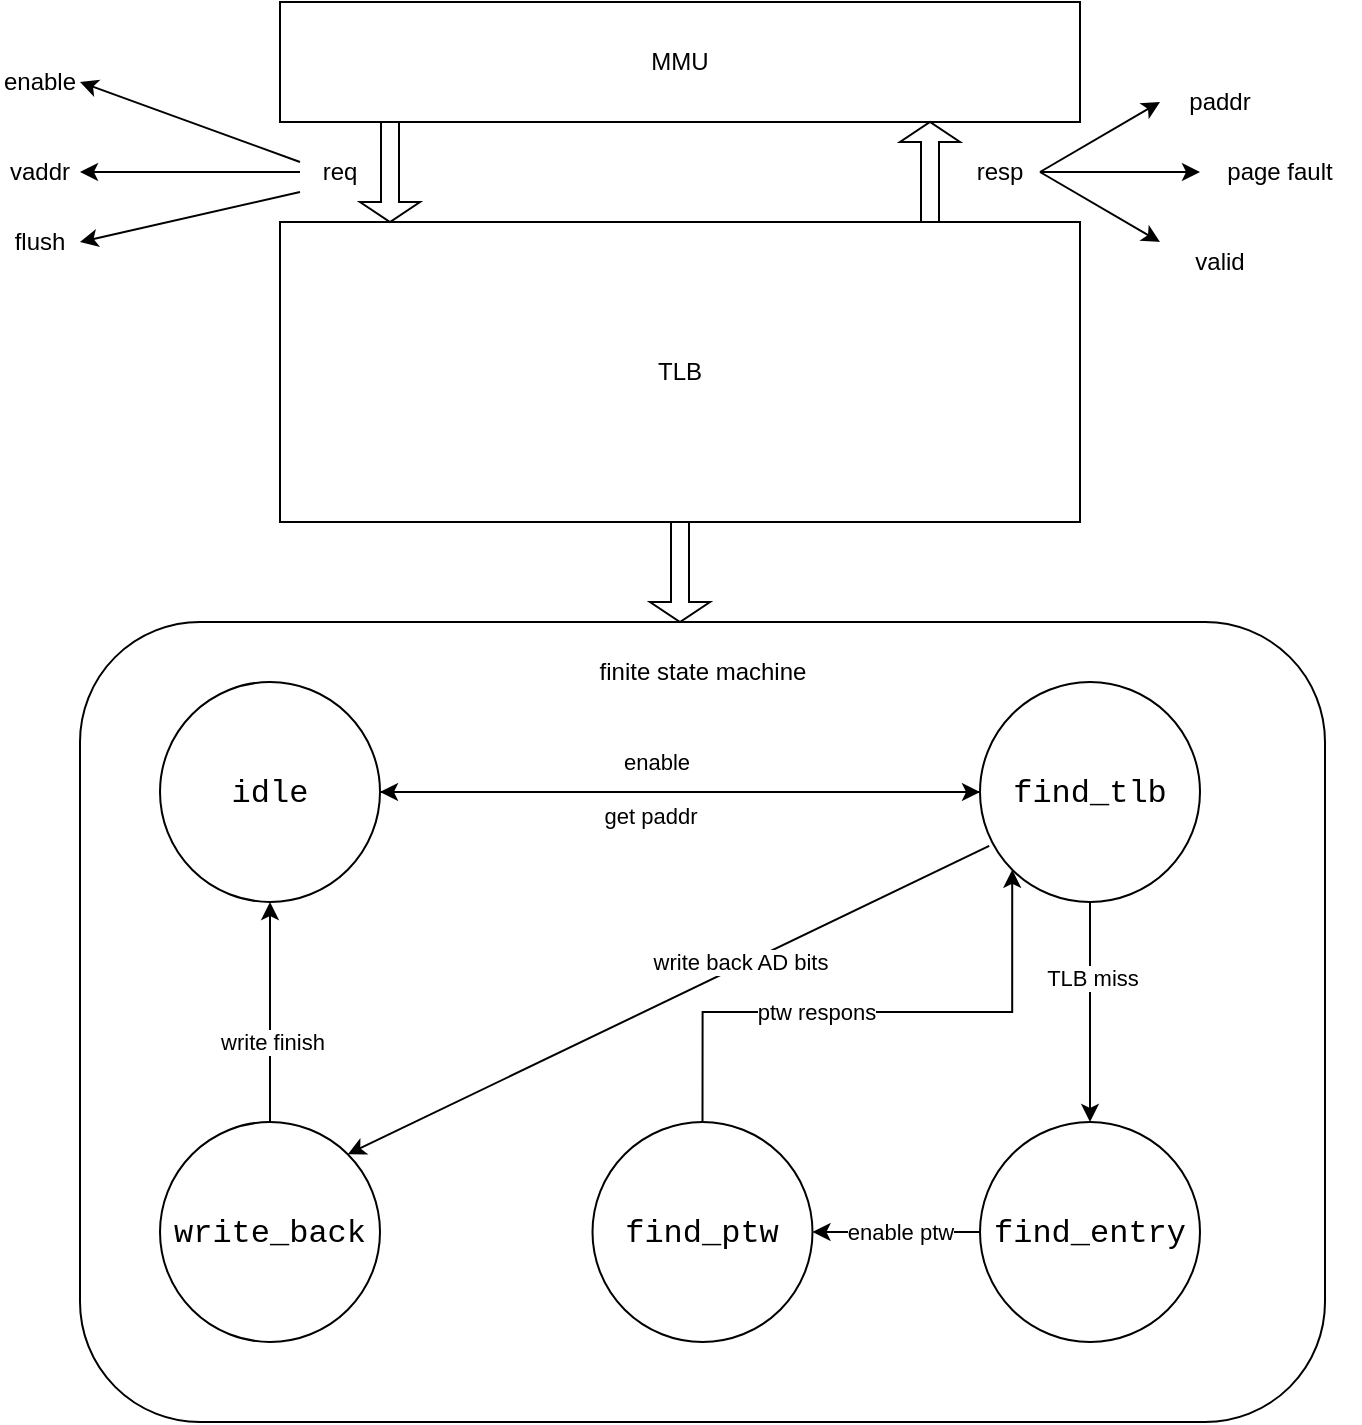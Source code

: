 <mxfile version="14.6.6" type="github"><diagram id="CTmOGzoyT5WaWmqhhCym" name="Page-1"><mxGraphModel dx="2062" dy="1161" grid="1" gridSize="10" guides="1" tooltips="1" connect="1" arrows="1" fold="1" page="1" pageScale="1" pageWidth="827" pageHeight="1169" math="0" shadow="0"><root><mxCell id="0"/><mxCell id="1" parent="0"/><mxCell id="I_HunuTIMYHuIlzramTN-30" value="" style="rounded=1;whiteSpace=wrap;html=1;" parent="1" vertex="1"><mxGeometry x="160" y="360" width="622.5" height="400" as="geometry"/></mxCell><mxCell id="I_HunuTIMYHuIlzramTN-32" style="edgeStyle=orthogonalEdgeStyle;rounded=0;orthogonalLoop=1;jettySize=auto;html=1;exitX=1;exitY=0.5;exitDx=0;exitDy=0;" parent="1" source="I_HunuTIMYHuIlzramTN-2" target="I_HunuTIMYHuIlzramTN-25" edge="1"><mxGeometry relative="1" as="geometry"/></mxCell><mxCell id="I_HunuTIMYHuIlzramTN-2" value="&lt;div style=&quot;font-family: &amp;#34;consolas&amp;#34; , &amp;#34;courier new&amp;#34; , monospace ; font-size: 16px ; line-height: 22px&quot;&gt;&lt;span style=&quot;background-color: rgb(255 , 255 , 255)&quot;&gt;idle&lt;/span&gt;&lt;/div&gt;" style="ellipse;whiteSpace=wrap;html=1;aspect=fixed;" parent="1" vertex="1"><mxGeometry x="200" y="390" width="110" height="110" as="geometry"/></mxCell><mxCell id="I_HunuTIMYHuIlzramTN-3" value="TLB" style="rounded=0;whiteSpace=wrap;html=1;" parent="1" vertex="1"><mxGeometry x="260" y="160" width="400" height="150" as="geometry"/></mxCell><mxCell id="I_HunuTIMYHuIlzramTN-4" value="MMU" style="rounded=0;whiteSpace=wrap;html=1;" parent="1" vertex="1"><mxGeometry x="260" y="50" width="400" height="60" as="geometry"/></mxCell><mxCell id="I_HunuTIMYHuIlzramTN-5" value="" style="shape=singleArrow;direction=south;whiteSpace=wrap;html=1;" parent="1" vertex="1"><mxGeometry x="300" y="110" width="30" height="50" as="geometry"/></mxCell><mxCell id="I_HunuTIMYHuIlzramTN-7" value="" style="shape=singleArrow;direction=south;whiteSpace=wrap;html=1;rotation=-180;" parent="1" vertex="1"><mxGeometry x="570" y="110" width="30" height="50" as="geometry"/></mxCell><mxCell id="I_HunuTIMYHuIlzramTN-12" style="edgeStyle=orthogonalEdgeStyle;rounded=0;orthogonalLoop=1;jettySize=auto;html=1;exitX=0;exitY=0.5;exitDx=0;exitDy=0;" parent="1" source="I_HunuTIMYHuIlzramTN-8" edge="1"><mxGeometry relative="1" as="geometry"><mxPoint x="160" y="135" as="targetPoint"/></mxGeometry></mxCell><mxCell id="I_HunuTIMYHuIlzramTN-8" value="req&lt;span style=&quot;color: rgba(0 , 0 , 0 , 0) ; font-family: monospace ; font-size: 0px&quot;&gt;%3CmxGraphModel%3E%3Croot%3E%3CmxCell%20id%3D%220%22%2F%3E%3CmxCell%20id%3D%221%22%20parent%3D%220%22%2F%3E%3CmxCell%20id%3D%222%22%20value%3D%22%22%20style%3D%22shape%3DsingleArrow%3Bdirection%3Dsouth%3BwhiteSpace%3Dwrap%3Bhtml%3D1%3B%22%20vertex%3D%221%22%20parent%3D%221%22%3E%3CmxGeometry%20x%3D%22300%22%20y%3D%22110%22%20width%3D%2230%22%20height%3D%2250%22%20as%3D%22geometry%22%2F%3E%3C%2FmxCell%3E%3C%2Froot%3E%3C%2FmxGraphModel%3E&lt;/span&gt;" style="text;html=1;strokeColor=none;fillColor=none;align=center;verticalAlign=middle;whiteSpace=wrap;rounded=0;" parent="1" vertex="1"><mxGeometry x="270" y="125" width="40" height="20" as="geometry"/></mxCell><mxCell id="I_HunuTIMYHuIlzramTN-22" style="edgeStyle=orthogonalEdgeStyle;rounded=0;orthogonalLoop=1;jettySize=auto;html=1;exitX=1;exitY=0.5;exitDx=0;exitDy=0;" parent="1" source="I_HunuTIMYHuIlzramTN-9" edge="1"><mxGeometry relative="1" as="geometry"><mxPoint x="720" y="135" as="targetPoint"/></mxGeometry></mxCell><mxCell id="I_HunuTIMYHuIlzramTN-9" value="resp" style="text;html=1;strokeColor=none;fillColor=none;align=center;verticalAlign=middle;whiteSpace=wrap;rounded=0;" parent="1" vertex="1"><mxGeometry x="600" y="125" width="40" height="20" as="geometry"/></mxCell><mxCell id="I_HunuTIMYHuIlzramTN-10" value="" style="endArrow=classic;html=1;exitX=0;exitY=0.25;exitDx=0;exitDy=0;" parent="1" source="I_HunuTIMYHuIlzramTN-8" edge="1"><mxGeometry width="50" height="50" relative="1" as="geometry"><mxPoint x="160" y="170" as="sourcePoint"/><mxPoint x="160" y="90" as="targetPoint"/></mxGeometry></mxCell><mxCell id="I_HunuTIMYHuIlzramTN-11" value="enable" style="text;html=1;strokeColor=none;fillColor=none;align=center;verticalAlign=middle;whiteSpace=wrap;rounded=0;" parent="1" vertex="1"><mxGeometry x="120" y="80" width="40" height="20" as="geometry"/></mxCell><mxCell id="I_HunuTIMYHuIlzramTN-13" value="vaddr" style="text;html=1;strokeColor=none;fillColor=none;align=center;verticalAlign=middle;whiteSpace=wrap;rounded=0;" parent="1" vertex="1"><mxGeometry x="120" y="125" width="40" height="20" as="geometry"/></mxCell><mxCell id="I_HunuTIMYHuIlzramTN-17" value="" style="endArrow=classic;html=1;exitX=0;exitY=1;exitDx=0;exitDy=0;" parent="1" source="I_HunuTIMYHuIlzramTN-8" edge="1"><mxGeometry width="50" height="50" relative="1" as="geometry"><mxPoint x="200" y="240" as="sourcePoint"/><mxPoint x="160" y="170" as="targetPoint"/></mxGeometry></mxCell><mxCell id="I_HunuTIMYHuIlzramTN-18" value="flush" style="text;html=1;strokeColor=none;fillColor=none;align=center;verticalAlign=middle;whiteSpace=wrap;rounded=0;" parent="1" vertex="1"><mxGeometry x="120" y="160" width="40" height="20" as="geometry"/></mxCell><mxCell id="I_HunuTIMYHuIlzramTN-19" value="" style="endArrow=classic;html=1;exitX=1;exitY=0.5;exitDx=0;exitDy=0;" parent="1" source="I_HunuTIMYHuIlzramTN-9" edge="1"><mxGeometry width="50" height="50" relative="1" as="geometry"><mxPoint x="680" y="160" as="sourcePoint"/><mxPoint x="700" y="100" as="targetPoint"/></mxGeometry></mxCell><mxCell id="I_HunuTIMYHuIlzramTN-20" value="paddr" style="text;html=1;strokeColor=none;fillColor=none;align=center;verticalAlign=middle;whiteSpace=wrap;rounded=0;" parent="1" vertex="1"><mxGeometry x="710" y="90" width="40" height="20" as="geometry"/></mxCell><mxCell id="I_HunuTIMYHuIlzramTN-21" value="page fault" style="text;html=1;strokeColor=none;fillColor=none;align=center;verticalAlign=middle;whiteSpace=wrap;rounded=0;" parent="1" vertex="1"><mxGeometry x="720" y="127.5" width="80" height="15" as="geometry"/></mxCell><mxCell id="I_HunuTIMYHuIlzramTN-23" value="" style="endArrow=classic;html=1;" parent="1" edge="1"><mxGeometry width="50" height="50" relative="1" as="geometry"><mxPoint x="640" y="135" as="sourcePoint"/><mxPoint x="700" y="170" as="targetPoint"/></mxGeometry></mxCell><mxCell id="I_HunuTIMYHuIlzramTN-24" value="valid" style="text;html=1;strokeColor=none;fillColor=none;align=center;verticalAlign=middle;whiteSpace=wrap;rounded=0;" parent="1" vertex="1"><mxGeometry x="710" y="170" width="40" height="20" as="geometry"/></mxCell><mxCell id="I_HunuTIMYHuIlzramTN-33" style="edgeStyle=orthogonalEdgeStyle;rounded=0;orthogonalLoop=1;jettySize=auto;html=1;exitX=0;exitY=0.5;exitDx=0;exitDy=0;" parent="1" source="I_HunuTIMYHuIlzramTN-25" target="I_HunuTIMYHuIlzramTN-2" edge="1"><mxGeometry relative="1" as="geometry"/></mxCell><mxCell id="I_HunuTIMYHuIlzramTN-44" value="enable" style="edgeLabel;html=1;align=center;verticalAlign=middle;resizable=0;points=[];" parent="I_HunuTIMYHuIlzramTN-33" vertex="1" connectable="0"><mxGeometry x="0.08" y="-3" relative="1" as="geometry"><mxPoint y="-12" as="offset"/></mxGeometry></mxCell><mxCell id="I_HunuTIMYHuIlzramTN-34" style="edgeStyle=orthogonalEdgeStyle;rounded=0;orthogonalLoop=1;jettySize=auto;html=1;exitX=0.5;exitY=1;exitDx=0;exitDy=0;entryX=0.5;entryY=0;entryDx=0;entryDy=0;" parent="1" source="I_HunuTIMYHuIlzramTN-25" target="I_HunuTIMYHuIlzramTN-26" edge="1"><mxGeometry relative="1" as="geometry"/></mxCell><mxCell id="I_HunuTIMYHuIlzramTN-46" value="TLB miss" style="edgeLabel;html=1;align=center;verticalAlign=middle;resizable=0;points=[];" parent="I_HunuTIMYHuIlzramTN-34" vertex="1" connectable="0"><mxGeometry x="-0.321" y="1" relative="1" as="geometry"><mxPoint as="offset"/></mxGeometry></mxCell><mxCell id="I_HunuTIMYHuIlzramTN-25" value="&lt;div style=&quot;font-family: &amp;#34;consolas&amp;#34; , &amp;#34;courier new&amp;#34; , monospace ; font-size: 16px ; line-height: 22px&quot;&gt;&lt;span style=&quot;background-color: rgb(255 , 255 , 255)&quot;&gt;find_tlb&lt;/span&gt;&lt;/div&gt;" style="ellipse;whiteSpace=wrap;html=1;aspect=fixed;" parent="1" vertex="1"><mxGeometry x="610" y="390" width="110" height="110" as="geometry"/></mxCell><mxCell id="I_HunuTIMYHuIlzramTN-35" style="edgeStyle=orthogonalEdgeStyle;rounded=0;orthogonalLoop=1;jettySize=auto;html=1;exitX=0;exitY=0.5;exitDx=0;exitDy=0;" parent="1" source="I_HunuTIMYHuIlzramTN-26" target="I_HunuTIMYHuIlzramTN-31" edge="1"><mxGeometry relative="1" as="geometry"/></mxCell><mxCell id="I_HunuTIMYHuIlzramTN-47" value="enable ptw" style="edgeLabel;html=1;align=center;verticalAlign=middle;resizable=0;points=[];" parent="I_HunuTIMYHuIlzramTN-35" vertex="1" connectable="0"><mxGeometry x="0.29" relative="1" as="geometry"><mxPoint x="14" as="offset"/></mxGeometry></mxCell><mxCell id="I_HunuTIMYHuIlzramTN-26" value="&lt;div style=&quot;font-family: &amp;#34;consolas&amp;#34; , &amp;#34;courier new&amp;#34; , monospace ; font-size: 16px ; line-height: 22px&quot;&gt;&lt;span style=&quot;background-color: rgb(255 , 255 , 255)&quot;&gt;find_entry&lt;/span&gt;&lt;/div&gt;" style="ellipse;whiteSpace=wrap;html=1;aspect=fixed;" parent="1" vertex="1"><mxGeometry x="610" y="610" width="110" height="110" as="geometry"/></mxCell><mxCell id="I_HunuTIMYHuIlzramTN-39" style="edgeStyle=orthogonalEdgeStyle;rounded=0;orthogonalLoop=1;jettySize=auto;html=1;exitX=0.5;exitY=0;exitDx=0;exitDy=0;entryX=0.5;entryY=1;entryDx=0;entryDy=0;" parent="1" source="I_HunuTIMYHuIlzramTN-27" target="I_HunuTIMYHuIlzramTN-2" edge="1"><mxGeometry relative="1" as="geometry"/></mxCell><mxCell id="I_HunuTIMYHuIlzramTN-42" value="write finish" style="edgeLabel;html=1;align=center;verticalAlign=middle;resizable=0;points=[];" parent="I_HunuTIMYHuIlzramTN-39" vertex="1" connectable="0"><mxGeometry x="-0.261" y="-1" relative="1" as="geometry"><mxPoint as="offset"/></mxGeometry></mxCell><mxCell id="I_HunuTIMYHuIlzramTN-27" value="&lt;div style=&quot;font-family: &amp;#34;consolas&amp;#34; , &amp;#34;courier new&amp;#34; , monospace ; font-size: 16px ; line-height: 22px&quot;&gt;&lt;span style=&quot;background-color: rgb(255 , 255 , 255)&quot;&gt;write_back&lt;/span&gt;&lt;/div&gt;" style="ellipse;whiteSpace=wrap;html=1;aspect=fixed;" parent="1" vertex="1"><mxGeometry x="200" y="610" width="110" height="110" as="geometry"/></mxCell><mxCell id="I_HunuTIMYHuIlzramTN-36" style="edgeStyle=orthogonalEdgeStyle;rounded=0;orthogonalLoop=1;jettySize=auto;html=1;exitX=0.5;exitY=0;exitDx=0;exitDy=0;entryX=0;entryY=1;entryDx=0;entryDy=0;" parent="1" source="I_HunuTIMYHuIlzramTN-31" target="I_HunuTIMYHuIlzramTN-25" edge="1"><mxGeometry relative="1" as="geometry"><Array as="points"><mxPoint x="471" y="555"/><mxPoint x="626" y="555"/></Array></mxGeometry></mxCell><mxCell id="I_HunuTIMYHuIlzramTN-48" value="ptw respons" style="edgeLabel;html=1;align=center;verticalAlign=middle;resizable=0;points=[];" parent="I_HunuTIMYHuIlzramTN-36" vertex="1" connectable="0"><mxGeometry x="-0.205" relative="1" as="geometry"><mxPoint as="offset"/></mxGeometry></mxCell><mxCell id="I_HunuTIMYHuIlzramTN-31" value="&lt;div style=&quot;font-family: &amp;#34;consolas&amp;#34; , &amp;#34;courier new&amp;#34; , monospace ; font-size: 16px ; line-height: 22px&quot;&gt;&lt;span style=&quot;background-color: rgb(255 , 255 , 255)&quot;&gt;find_ptw&lt;/span&gt;&lt;/div&gt;" style="ellipse;whiteSpace=wrap;html=1;aspect=fixed;" parent="1" vertex="1"><mxGeometry x="416.25" y="610" width="110" height="110" as="geometry"/></mxCell><mxCell id="I_HunuTIMYHuIlzramTN-38" value="" style="endArrow=classic;html=1;exitX=0.042;exitY=0.745;exitDx=0;exitDy=0;exitPerimeter=0;entryX=1;entryY=0;entryDx=0;entryDy=0;" parent="1" source="I_HunuTIMYHuIlzramTN-25" target="I_HunuTIMYHuIlzramTN-27" edge="1"><mxGeometry width="50" height="50" relative="1" as="geometry"><mxPoint x="420" y="560" as="sourcePoint"/><mxPoint x="470" y="510" as="targetPoint"/><Array as="points"/></mxGeometry></mxCell><mxCell id="I_HunuTIMYHuIlzramTN-43" value="write back AD bits" style="edgeLabel;html=1;align=center;verticalAlign=middle;resizable=0;points=[];" parent="I_HunuTIMYHuIlzramTN-38" vertex="1" connectable="0"><mxGeometry x="0.088" relative="1" as="geometry"><mxPoint x="50" y="-26" as="offset"/></mxGeometry></mxCell><mxCell id="I_HunuTIMYHuIlzramTN-40" value="finite state machine" style="text;html=1;strokeColor=none;fillColor=none;align=center;verticalAlign=middle;whiteSpace=wrap;rounded=0;" parent="1" vertex="1"><mxGeometry x="411.75" y="380" width="119" height="10" as="geometry"/></mxCell><mxCell id="I_HunuTIMYHuIlzramTN-41" value="" style="shape=singleArrow;direction=south;whiteSpace=wrap;html=1;" parent="1" vertex="1"><mxGeometry x="445" y="310" width="30" height="50" as="geometry"/></mxCell><mxCell id="I_HunuTIMYHuIlzramTN-45" value="get paddr" style="edgeLabel;html=1;align=center;verticalAlign=middle;resizable=0;points=[];" parent="1" vertex="1" connectable="0"><mxGeometry x="460" y="440" as="geometry"><mxPoint x="-15" y="17" as="offset"/></mxGeometry></mxCell></root></mxGraphModel></diagram></mxfile>